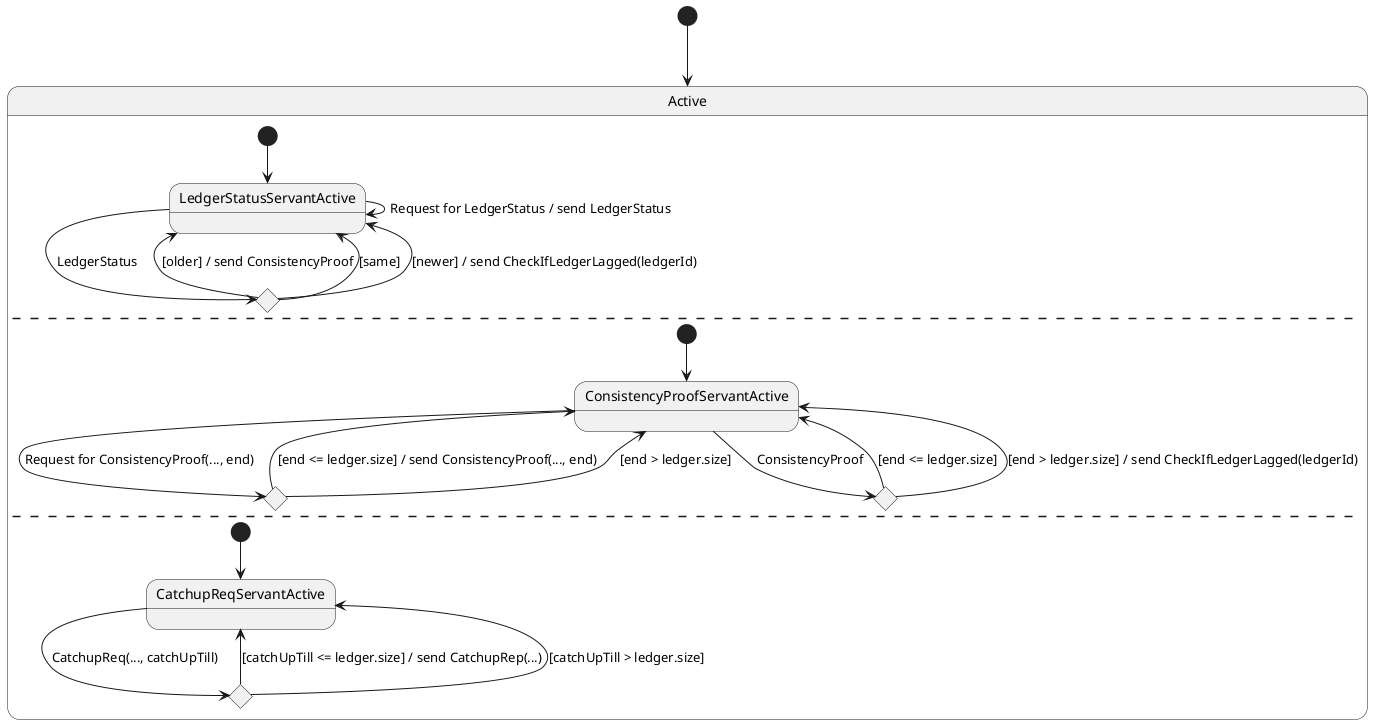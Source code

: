 @startuml

[*] --> Active

state Active {
    [*] --> LedgerStatusServantActive

    LedgerStatusServantActive --> LedgerStatusServantActive : Request for LedgerStatus / send LedgerStatus
    state LedgerStatusServantActive_LS <<choice>>
    LedgerStatusServantActive --> LedgerStatusServantActive_LS : LedgerStatus

    LedgerStatusServantActive_LS --> LedgerStatusServantActive : [older] / send ConsistencyProof
    LedgerStatusServantActive_LS --> LedgerStatusServantActive : [same]
    LedgerStatusServantActive_LS --> LedgerStatusServantActive : [newer] / send CheckIfLedgerLagged(ledgerId)
    --

    [*] --> ConsistencyProofServantActive

    state ConsistencyProofServantActive_ReqForCP <<choice>>
    ConsistencyProofServantActive --> ConsistencyProofServantActive_ReqForCP : Request for ConsistencyProof(..., end)
    state ConsistencyProofServantActive_CP <<choice>>
    ConsistencyProofServantActive --> ConsistencyProofServantActive_CP : ConsistencyProof

    ConsistencyProofServantActive_ReqForCP --> ConsistencyProofServantActive : [end <= ledger.size] / send ConsistencyProof(..., end)
    ConsistencyProofServantActive_ReqForCP --> ConsistencyProofServantActive : [end > ledger.size]

    ConsistencyProofServantActive_CP --> ConsistencyProofServantActive : [end <= ledger.size]
    ConsistencyProofServantActive_CP --> ConsistencyProofServantActive : [end > ledger.size] / send CheckIfLedgerLagged(ledgerId)
    --

    [*] --> CatchupReqServantActive

    state CatchupReqServantActive_CatchupReq <<choice>>
    CatchupReqServantActive --> CatchupReqServantActive_CatchupReq : CatchupReq(..., catchUpTill)

    CatchupReqServantActive_CatchupReq --> CatchupReqServantActive : [catchUpTill <= ledger.size] / send CatchupRep(...)
    CatchupReqServantActive_CatchupReq --> CatchupReqServantActive : [catchUpTill > ledger.size]
}

@enduml
